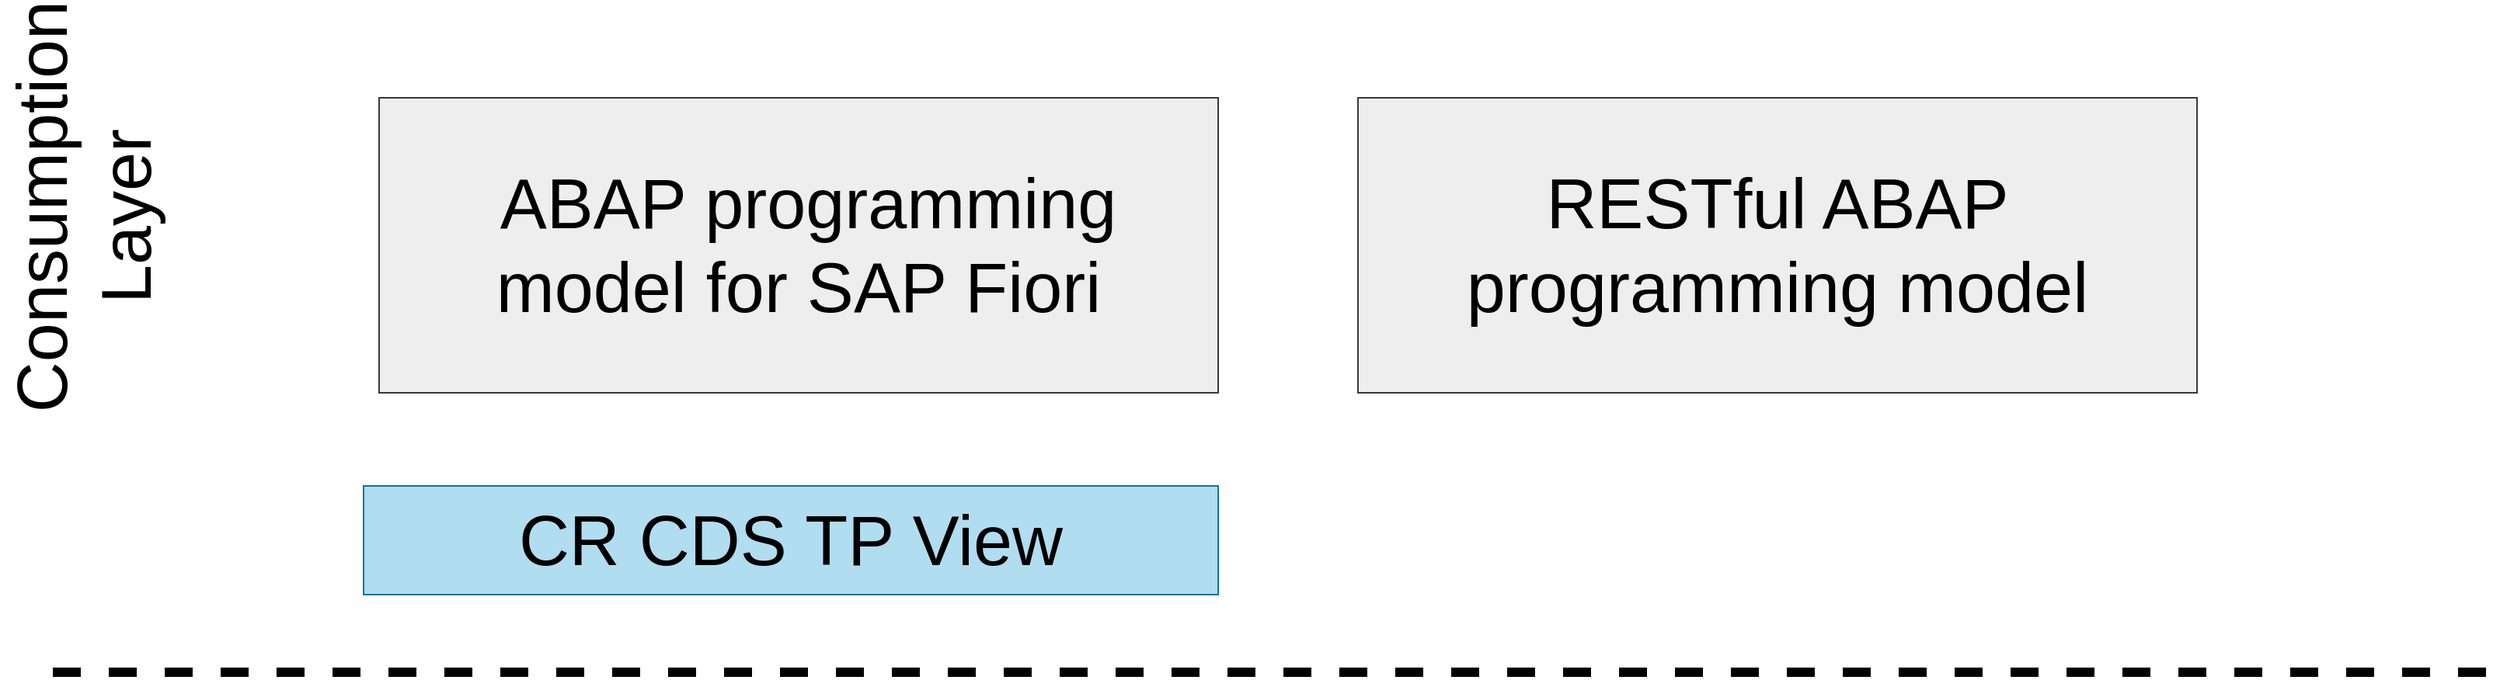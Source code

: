 <mxfile version="14.0.5" type="github">
  <diagram id="p0JoOHy8fHQ44TICWDfj" name="Page-1">
    <mxGraphModel dx="3084" dy="1340" grid="1" gridSize="11" guides="1" tooltips="1" connect="1" arrows="1" fold="1" page="1" pageScale="1" pageWidth="850" pageHeight="1100" math="0" shadow="0">
      <root>
        <mxCell id="0" />
        <mxCell id="1" parent="0" />
        <mxCell id="XAKFu06S3zxfb-YEafIQ-50" value="&amp;nbsp;ABAP programming model for SAP Fiori" style="rounded=0;whiteSpace=wrap;html=1;fillColor=#eeeeee;strokeColor=#36393d;fontSize=45;" vertex="1" parent="1">
          <mxGeometry x="-560" y="200" width="540" height="190" as="geometry" />
        </mxCell>
        <mxCell id="XAKFu06S3zxfb-YEafIQ-52" value="" style="endArrow=none;html=1;strokeWidth=6;jumpSize=100;rounded=0;dashed=1;" edge="1" parent="1">
          <mxGeometry width="50" height="50" relative="1" as="geometry">
            <mxPoint x="-770" y="570" as="sourcePoint" />
            <mxPoint x="800" y="570" as="targetPoint" />
          </mxGeometry>
        </mxCell>
        <mxCell id="XAKFu06S3zxfb-YEafIQ-54" value="RESTful ABAP programming model" style="rounded=0;whiteSpace=wrap;html=1;fillColor=#eeeeee;strokeColor=#36393d;fontSize=45;" vertex="1" parent="1">
          <mxGeometry x="70" y="200" width="540" height="190" as="geometry" />
        </mxCell>
        <mxCell id="XAKFu06S3zxfb-YEafIQ-55" value="Consumption Layer&amp;nbsp;" style="text;html=1;strokeColor=none;fillColor=none;align=center;verticalAlign=middle;whiteSpace=wrap;rounded=0;strokeWidth=1;fontSize=45;rotation=-90;" vertex="1" parent="1">
          <mxGeometry x="-770" y="250" width="40" height="40" as="geometry" />
        </mxCell>
        <mxCell id="XAKFu06S3zxfb-YEafIQ-57" value="CR CDS TP View" style="rounded=0;whiteSpace=wrap;html=1;strokeWidth=1;fontSize=45;fillColor=#b1ddf0;strokeColor=#10739e;" vertex="1" parent="1">
          <mxGeometry x="-570" y="450" width="550" height="70" as="geometry" />
        </mxCell>
      </root>
    </mxGraphModel>
  </diagram>
</mxfile>
